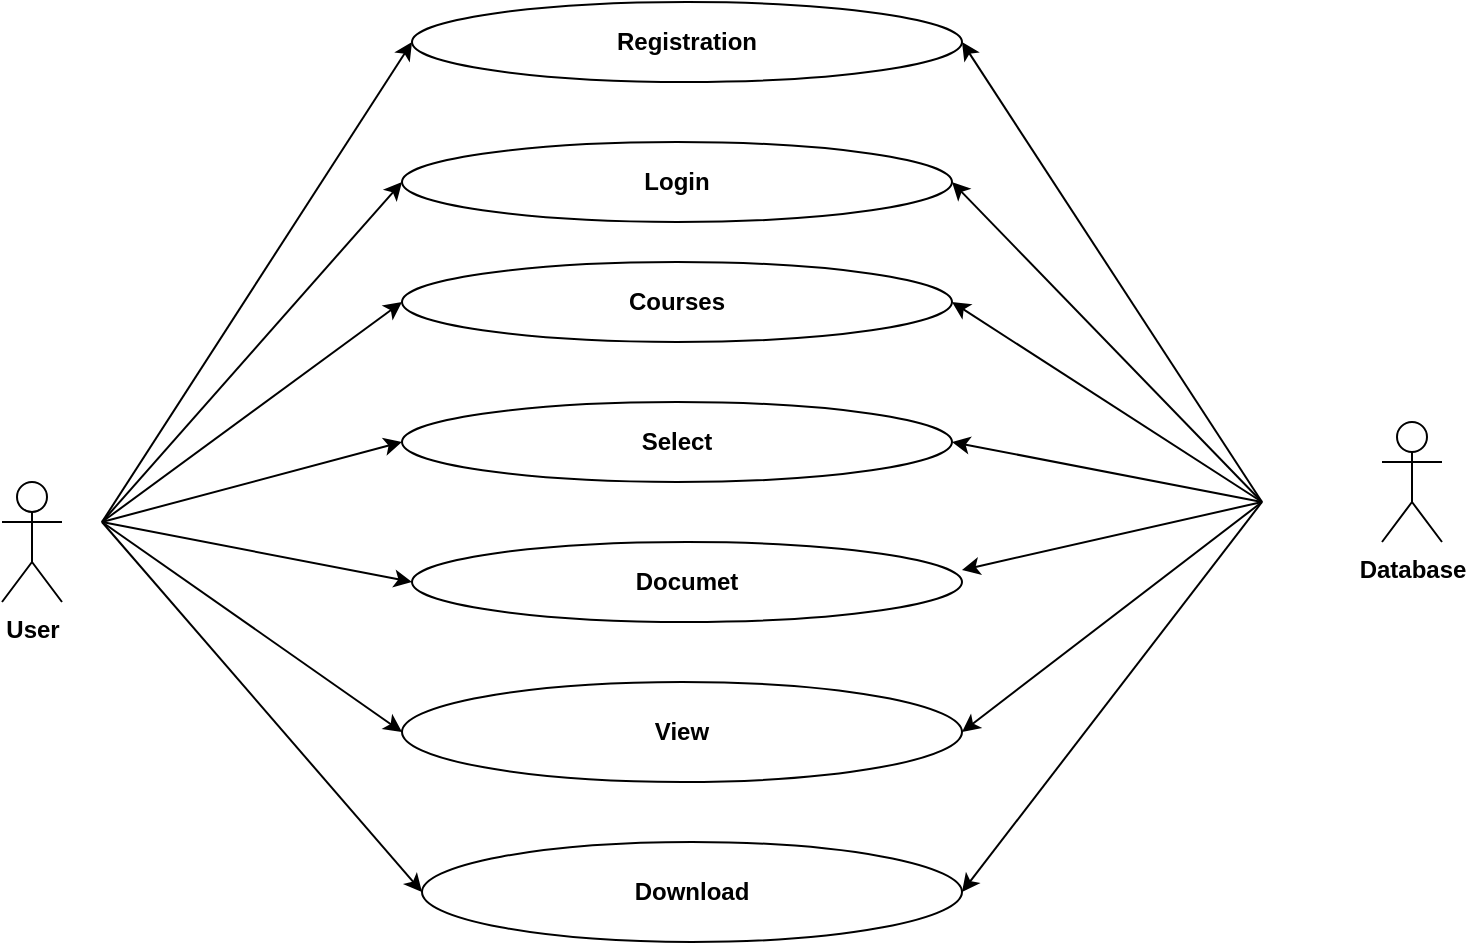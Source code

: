 <mxfile version="12.6.6" type="device"><diagram id="rtsJvBGKyUQ2630fIP51" name="Page-1"><mxGraphModel dx="854" dy="468" grid="1" gridSize="10" guides="1" tooltips="1" connect="1" arrows="1" fold="1" page="1" pageScale="1" pageWidth="850" pageHeight="1100" math="0" shadow="0"><root><mxCell id="0"/><mxCell id="1" parent="0"/><mxCell id="B5RHa3B9Hlp2tbQJ64Rt-2" value="&lt;b&gt;Registration&lt;/b&gt;" style="ellipse;whiteSpace=wrap;html=1;" vertex="1" parent="1"><mxGeometry x="255" y="80" width="275" height="40" as="geometry"/></mxCell><mxCell id="B5RHa3B9Hlp2tbQJ64Rt-5" value="&lt;b&gt;View&lt;/b&gt;" style="ellipse;whiteSpace=wrap;html=1;" vertex="1" parent="1"><mxGeometry x="250" y="420" width="280" height="50" as="geometry"/></mxCell><mxCell id="B5RHa3B9Hlp2tbQJ64Rt-6" value="&lt;b&gt;Login&lt;/b&gt;" style="ellipse;whiteSpace=wrap;html=1;" vertex="1" parent="1"><mxGeometry x="250" y="150" width="275" height="40" as="geometry"/></mxCell><mxCell id="B5RHa3B9Hlp2tbQJ64Rt-7" value="&lt;b&gt;Courses&lt;/b&gt;" style="ellipse;whiteSpace=wrap;html=1;" vertex="1" parent="1"><mxGeometry x="250" y="210" width="275" height="40" as="geometry"/></mxCell><mxCell id="B5RHa3B9Hlp2tbQJ64Rt-8" value="&lt;b&gt;Select&lt;/b&gt;" style="ellipse;whiteSpace=wrap;html=1;" vertex="1" parent="1"><mxGeometry x="250" y="280" width="275" height="40" as="geometry"/></mxCell><mxCell id="B5RHa3B9Hlp2tbQJ64Rt-9" value="&lt;b&gt;Documet&lt;/b&gt;" style="ellipse;whiteSpace=wrap;html=1;" vertex="1" parent="1"><mxGeometry x="255" y="350" width="275" height="40" as="geometry"/></mxCell><mxCell id="B5RHa3B9Hlp2tbQJ64Rt-10" value="&lt;b&gt;User&lt;/b&gt;" style="shape=umlActor;verticalLabelPosition=bottom;labelBackgroundColor=#ffffff;verticalAlign=top;html=1;outlineConnect=0;" vertex="1" parent="1"><mxGeometry x="50" y="320" width="30" height="60" as="geometry"/></mxCell><mxCell id="B5RHa3B9Hlp2tbQJ64Rt-14" value="&lt;b&gt;Database&lt;/b&gt;" style="shape=umlActor;verticalLabelPosition=bottom;labelBackgroundColor=#ffffff;verticalAlign=top;html=1;outlineConnect=0;" vertex="1" parent="1"><mxGeometry x="740" y="290" width="30" height="60" as="geometry"/></mxCell><mxCell id="B5RHa3B9Hlp2tbQJ64Rt-18" value="&lt;b&gt;Download&lt;/b&gt;" style="ellipse;whiteSpace=wrap;html=1;" vertex="1" parent="1"><mxGeometry x="260" y="500" width="270" height="50" as="geometry"/></mxCell><mxCell id="B5RHa3B9Hlp2tbQJ64Rt-19" value="" style="endArrow=classic;html=1;entryX=0;entryY=0.5;entryDx=0;entryDy=0;" edge="1" parent="1" target="B5RHa3B9Hlp2tbQJ64Rt-2"><mxGeometry width="50" height="50" relative="1" as="geometry"><mxPoint x="100" y="340" as="sourcePoint"/><mxPoint x="160" y="320" as="targetPoint"/></mxGeometry></mxCell><mxCell id="B5RHa3B9Hlp2tbQJ64Rt-20" value="" style="endArrow=classic;html=1;entryX=0;entryY=0.5;entryDx=0;entryDy=0;" edge="1" parent="1" target="B5RHa3B9Hlp2tbQJ64Rt-6"><mxGeometry width="50" height="50" relative="1" as="geometry"><mxPoint x="100" y="340" as="sourcePoint"/><mxPoint x="265" y="110" as="targetPoint"/></mxGeometry></mxCell><mxCell id="B5RHa3B9Hlp2tbQJ64Rt-21" value="" style="endArrow=classic;html=1;entryX=0;entryY=0.5;entryDx=0;entryDy=0;" edge="1" parent="1" target="B5RHa3B9Hlp2tbQJ64Rt-7"><mxGeometry width="50" height="50" relative="1" as="geometry"><mxPoint x="100" y="340" as="sourcePoint"/><mxPoint x="275" y="120" as="targetPoint"/></mxGeometry></mxCell><mxCell id="B5RHa3B9Hlp2tbQJ64Rt-22" value="" style="endArrow=classic;html=1;entryX=0;entryY=0.5;entryDx=0;entryDy=0;" edge="1" parent="1" target="B5RHa3B9Hlp2tbQJ64Rt-18"><mxGeometry width="50" height="50" relative="1" as="geometry"><mxPoint x="100" y="340" as="sourcePoint"/><mxPoint x="285" y="130" as="targetPoint"/></mxGeometry></mxCell><mxCell id="B5RHa3B9Hlp2tbQJ64Rt-23" value="" style="endArrow=classic;html=1;entryX=0;entryY=0.5;entryDx=0;entryDy=0;" edge="1" parent="1" target="B5RHa3B9Hlp2tbQJ64Rt-5"><mxGeometry width="50" height="50" relative="1" as="geometry"><mxPoint x="100" y="340" as="sourcePoint"/><mxPoint x="260" y="240" as="targetPoint"/></mxGeometry></mxCell><mxCell id="B5RHa3B9Hlp2tbQJ64Rt-24" value="" style="endArrow=classic;html=1;entryX=0;entryY=0.5;entryDx=0;entryDy=0;" edge="1" parent="1" target="B5RHa3B9Hlp2tbQJ64Rt-9"><mxGeometry width="50" height="50" relative="1" as="geometry"><mxPoint x="100" y="340" as="sourcePoint"/><mxPoint x="270" y="250" as="targetPoint"/></mxGeometry></mxCell><mxCell id="B5RHa3B9Hlp2tbQJ64Rt-27" value="" style="endArrow=classic;html=1;entryX=0;entryY=0.5;entryDx=0;entryDy=0;" edge="1" parent="1" target="B5RHa3B9Hlp2tbQJ64Rt-8"><mxGeometry width="50" height="50" relative="1" as="geometry"><mxPoint x="100" y="340" as="sourcePoint"/><mxPoint x="280" y="260" as="targetPoint"/></mxGeometry></mxCell><mxCell id="B5RHa3B9Hlp2tbQJ64Rt-28" value="" style="endArrow=classic;html=1;entryX=1;entryY=0.5;entryDx=0;entryDy=0;" edge="1" parent="1" target="B5RHa3B9Hlp2tbQJ64Rt-2"><mxGeometry width="50" height="50" relative="1" as="geometry"><mxPoint x="680" y="330" as="sourcePoint"/><mxPoint x="695" y="130" as="targetPoint"/></mxGeometry></mxCell><mxCell id="B5RHa3B9Hlp2tbQJ64Rt-29" value="" style="endArrow=classic;html=1;entryX=1;entryY=0.5;entryDx=0;entryDy=0;" edge="1" parent="1" target="B5RHa3B9Hlp2tbQJ64Rt-6"><mxGeometry width="50" height="50" relative="1" as="geometry"><mxPoint x="680" y="330" as="sourcePoint"/><mxPoint x="705" y="190" as="targetPoint"/></mxGeometry></mxCell><mxCell id="B5RHa3B9Hlp2tbQJ64Rt-30" value="" style="endArrow=classic;html=1;entryX=1;entryY=0.5;entryDx=0;entryDy=0;" edge="1" parent="1" target="B5RHa3B9Hlp2tbQJ64Rt-18"><mxGeometry width="50" height="50" relative="1" as="geometry"><mxPoint x="680" y="330" as="sourcePoint"/><mxPoint x="535" y="180" as="targetPoint"/></mxGeometry></mxCell><mxCell id="B5RHa3B9Hlp2tbQJ64Rt-31" value="" style="endArrow=classic;html=1;entryX=1;entryY=0.5;entryDx=0;entryDy=0;" edge="1" parent="1" target="B5RHa3B9Hlp2tbQJ64Rt-7"><mxGeometry width="50" height="50" relative="1" as="geometry"><mxPoint x="680" y="330" as="sourcePoint"/><mxPoint x="545" y="190" as="targetPoint"/></mxGeometry></mxCell><mxCell id="B5RHa3B9Hlp2tbQJ64Rt-32" value="" style="endArrow=classic;html=1;entryX=1;entryY=0.5;entryDx=0;entryDy=0;" edge="1" parent="1" target="B5RHa3B9Hlp2tbQJ64Rt-8"><mxGeometry width="50" height="50" relative="1" as="geometry"><mxPoint x="680" y="330" as="sourcePoint"/><mxPoint x="555" y="200" as="targetPoint"/></mxGeometry></mxCell><mxCell id="B5RHa3B9Hlp2tbQJ64Rt-33" value="" style="endArrow=classic;html=1;entryX=1;entryY=0.35;entryDx=0;entryDy=0;entryPerimeter=0;" edge="1" parent="1" target="B5RHa3B9Hlp2tbQJ64Rt-9"><mxGeometry width="50" height="50" relative="1" as="geometry"><mxPoint x="680" y="330" as="sourcePoint"/><mxPoint x="565" y="210" as="targetPoint"/></mxGeometry></mxCell><mxCell id="B5RHa3B9Hlp2tbQJ64Rt-34" value="" style="endArrow=classic;html=1;entryX=1;entryY=0.5;entryDx=0;entryDy=0;" edge="1" parent="1" target="B5RHa3B9Hlp2tbQJ64Rt-5"><mxGeometry width="50" height="50" relative="1" as="geometry"><mxPoint x="680" y="330" as="sourcePoint"/><mxPoint x="575" y="220" as="targetPoint"/></mxGeometry></mxCell></root></mxGraphModel></diagram></mxfile>